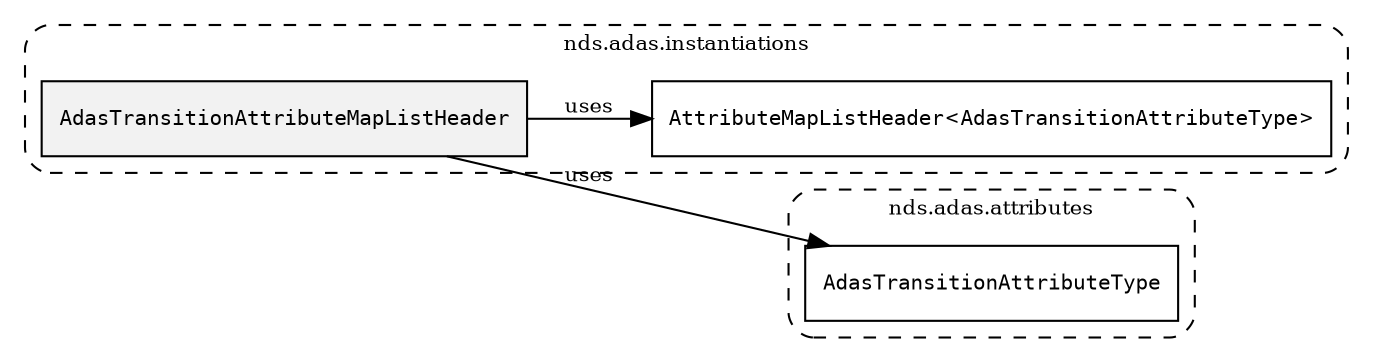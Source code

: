 /**
 * This dot file creates symbol collaboration diagram for AdasTransitionAttributeMapListHeader.
 */
digraph ZSERIO
{
    node [shape=box, fontsize=10];
    rankdir="LR";
    fontsize=10;
    tooltip="AdasTransitionAttributeMapListHeader collaboration diagram";

    subgraph "cluster_nds.adas.instantiations"
    {
        style="dashed, rounded";
        label="nds.adas.instantiations";
        tooltip="Package nds.adas.instantiations";
        href="../../../content/packages/nds.adas.instantiations.html#Package-nds-adas-instantiations";
        target="_parent";

        "AdasTransitionAttributeMapListHeader" [style="filled", fillcolor="#0000000D", target="_parent", label=<<font face="monospace"><table align="center" border="0" cellspacing="0" cellpadding="0"><tr><td href="../../../content/packages/nds.adas.instantiations.html#InstantiateType-AdasTransitionAttributeMapListHeader" title="InstantiateType defined in nds.adas.instantiations">AdasTransitionAttributeMapListHeader</td></tr></table></font>>];
        "AttributeMapListHeader&lt;AdasTransitionAttributeType&gt;" [target="_parent", label=<<font face="monospace"><table align="center" border="0" cellspacing="0" cellpadding="0"><tr><td href="../../../content/packages/nds.core.attributemap.html#Structure-AttributeMapListHeader" title="Structure defined in nds.core.attributemap">AttributeMapListHeader</td><td>&lt;</td><td><table align="center" border="0" cellspacing="0" cellpadding="0"><tr><td href="../../../content/packages/nds.adas.attributes.html#Enum-AdasTransitionAttributeType" title="Enum defined in nds.adas.attributes">AdasTransitionAttributeType</td></tr></table></td><td>&gt;</td></tr></table></font>>];
    }

    subgraph "cluster_nds.adas.attributes"
    {
        style="dashed, rounded";
        label="nds.adas.attributes";
        tooltip="Package nds.adas.attributes";
        href="../../../content/packages/nds.adas.attributes.html#Package-nds-adas-attributes";
        target="_parent";

        "AdasTransitionAttributeType" [target="_parent", label=<<font face="monospace"><table align="center" border="0" cellspacing="0" cellpadding="0"><tr><td href="../../../content/packages/nds.adas.attributes.html#Enum-AdasTransitionAttributeType" title="Enum defined in nds.adas.attributes">AdasTransitionAttributeType</td></tr></table></font>>];
    }

    "AdasTransitionAttributeMapListHeader" -> "AttributeMapListHeader&lt;AdasTransitionAttributeType&gt;" [label="uses", fontsize=10];
    "AdasTransitionAttributeMapListHeader" -> "AdasTransitionAttributeType" [label="uses", fontsize=10];
}
